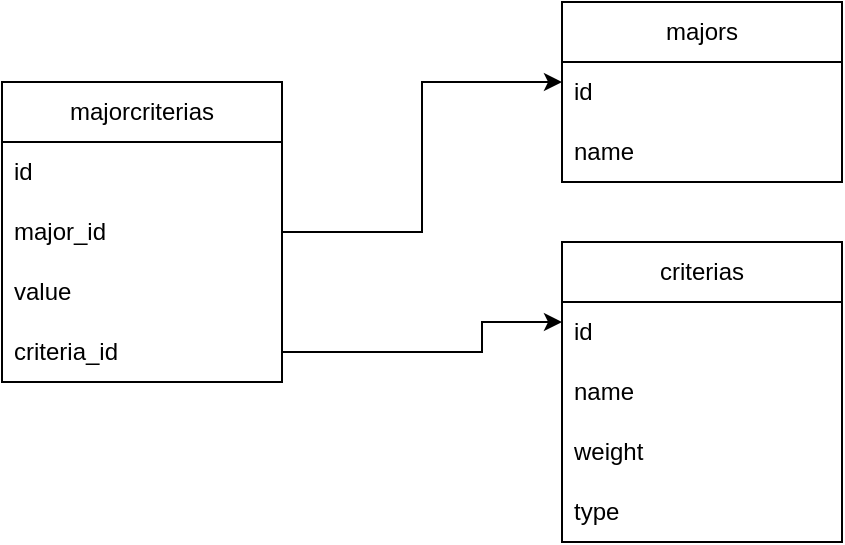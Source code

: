 <mxfile version="28.2.2">
  <diagram name="Page-1" id="QgwPKnj3uCHkpMIFQydL">
    <mxGraphModel dx="864" dy="474" grid="1" gridSize="10" guides="1" tooltips="1" connect="1" arrows="1" fold="1" page="1" pageScale="1" pageWidth="850" pageHeight="1100" math="0" shadow="0">
      <root>
        <mxCell id="0" />
        <mxCell id="1" parent="0" />
        <mxCell id="SAb-0HX3Cb_YJlKQr_8D-1" value="majorcriterias" style="swimlane;fontStyle=0;childLayout=stackLayout;horizontal=1;startSize=30;horizontalStack=0;resizeParent=1;resizeParentMax=0;resizeLast=0;collapsible=1;marginBottom=0;whiteSpace=wrap;html=1;" parent="1" vertex="1">
          <mxGeometry x="160" y="80" width="140" height="150" as="geometry" />
        </mxCell>
        <mxCell id="SAb-0HX3Cb_YJlKQr_8D-2" value="id" style="text;strokeColor=none;fillColor=none;align=left;verticalAlign=middle;spacingLeft=4;spacingRight=4;overflow=hidden;points=[[0,0.5],[1,0.5]];portConstraint=eastwest;rotatable=0;whiteSpace=wrap;html=1;" parent="SAb-0HX3Cb_YJlKQr_8D-1" vertex="1">
          <mxGeometry y="30" width="140" height="30" as="geometry" />
        </mxCell>
        <mxCell id="SAb-0HX3Cb_YJlKQr_8D-3" value="major_id" style="text;strokeColor=none;fillColor=none;align=left;verticalAlign=middle;spacingLeft=4;spacingRight=4;overflow=hidden;points=[[0,0.5],[1,0.5]];portConstraint=eastwest;rotatable=0;whiteSpace=wrap;html=1;" parent="SAb-0HX3Cb_YJlKQr_8D-1" vertex="1">
          <mxGeometry y="60" width="140" height="30" as="geometry" />
        </mxCell>
        <mxCell id="SAb-0HX3Cb_YJlKQr_8D-4" value="value" style="text;strokeColor=none;fillColor=none;align=left;verticalAlign=middle;spacingLeft=4;spacingRight=4;overflow=hidden;points=[[0,0.5],[1,0.5]];portConstraint=eastwest;rotatable=0;whiteSpace=wrap;html=1;" parent="SAb-0HX3Cb_YJlKQr_8D-1" vertex="1">
          <mxGeometry y="90" width="140" height="30" as="geometry" />
        </mxCell>
        <mxCell id="SAb-0HX3Cb_YJlKQr_8D-5" value="criteria_id" style="text;strokeColor=none;fillColor=none;align=left;verticalAlign=middle;spacingLeft=4;spacingRight=4;overflow=hidden;points=[[0,0.5],[1,0.5]];portConstraint=eastwest;rotatable=0;whiteSpace=wrap;html=1;" parent="SAb-0HX3Cb_YJlKQr_8D-1" vertex="1">
          <mxGeometry y="120" width="140" height="30" as="geometry" />
        </mxCell>
        <mxCell id="SAb-0HX3Cb_YJlKQr_8D-6" value="majors" style="swimlane;fontStyle=0;childLayout=stackLayout;horizontal=1;startSize=30;horizontalStack=0;resizeParent=1;resizeParentMax=0;resizeLast=0;collapsible=1;marginBottom=0;whiteSpace=wrap;html=1;" parent="1" vertex="1">
          <mxGeometry x="440" y="40" width="140" height="90" as="geometry" />
        </mxCell>
        <mxCell id="SAb-0HX3Cb_YJlKQr_8D-7" value="id" style="text;strokeColor=none;fillColor=none;align=left;verticalAlign=middle;spacingLeft=4;spacingRight=4;overflow=hidden;points=[[0,0.5],[1,0.5]];portConstraint=eastwest;rotatable=0;whiteSpace=wrap;html=1;" parent="SAb-0HX3Cb_YJlKQr_8D-6" vertex="1">
          <mxGeometry y="30" width="140" height="30" as="geometry" />
        </mxCell>
        <mxCell id="SAb-0HX3Cb_YJlKQr_8D-8" value="name" style="text;strokeColor=none;fillColor=none;align=left;verticalAlign=middle;spacingLeft=4;spacingRight=4;overflow=hidden;points=[[0,0.5],[1,0.5]];portConstraint=eastwest;rotatable=0;whiteSpace=wrap;html=1;" parent="SAb-0HX3Cb_YJlKQr_8D-6" vertex="1">
          <mxGeometry y="60" width="140" height="30" as="geometry" />
        </mxCell>
        <mxCell id="SAb-0HX3Cb_YJlKQr_8D-10" value="criterias" style="swimlane;fontStyle=0;childLayout=stackLayout;horizontal=1;startSize=30;horizontalStack=0;resizeParent=1;resizeParentMax=0;resizeLast=0;collapsible=1;marginBottom=0;whiteSpace=wrap;html=1;" parent="1" vertex="1">
          <mxGeometry x="440" y="160" width="140" height="150" as="geometry" />
        </mxCell>
        <mxCell id="SAb-0HX3Cb_YJlKQr_8D-11" value="id" style="text;strokeColor=none;fillColor=none;align=left;verticalAlign=middle;spacingLeft=4;spacingRight=4;overflow=hidden;points=[[0,0.5],[1,0.5]];portConstraint=eastwest;rotatable=0;whiteSpace=wrap;html=1;" parent="SAb-0HX3Cb_YJlKQr_8D-10" vertex="1">
          <mxGeometry y="30" width="140" height="30" as="geometry" />
        </mxCell>
        <mxCell id="SAb-0HX3Cb_YJlKQr_8D-12" value="name" style="text;strokeColor=none;fillColor=none;align=left;verticalAlign=middle;spacingLeft=4;spacingRight=4;overflow=hidden;points=[[0,0.5],[1,0.5]];portConstraint=eastwest;rotatable=0;whiteSpace=wrap;html=1;" parent="SAb-0HX3Cb_YJlKQr_8D-10" vertex="1">
          <mxGeometry y="60" width="140" height="30" as="geometry" />
        </mxCell>
        <mxCell id="SAb-0HX3Cb_YJlKQr_8D-13" value="weight" style="text;strokeColor=none;fillColor=none;align=left;verticalAlign=middle;spacingLeft=4;spacingRight=4;overflow=hidden;points=[[0,0.5],[1,0.5]];portConstraint=eastwest;rotatable=0;whiteSpace=wrap;html=1;" parent="SAb-0HX3Cb_YJlKQr_8D-10" vertex="1">
          <mxGeometry y="90" width="140" height="30" as="geometry" />
        </mxCell>
        <mxCell id="SAb-0HX3Cb_YJlKQr_8D-14" value="type" style="text;strokeColor=none;fillColor=none;align=left;verticalAlign=middle;spacingLeft=4;spacingRight=4;overflow=hidden;points=[[0,0.5],[1,0.5]];portConstraint=eastwest;rotatable=0;whiteSpace=wrap;html=1;" parent="SAb-0HX3Cb_YJlKQr_8D-10" vertex="1">
          <mxGeometry y="120" width="140" height="30" as="geometry" />
        </mxCell>
        <mxCell id="C9aXR8G9PZehWUS-iKtw-1" value="" style="endArrow=classic;html=1;rounded=0;exitX=1;exitY=0.5;exitDx=0;exitDy=0;" edge="1" parent="1" source="SAb-0HX3Cb_YJlKQr_8D-3">
          <mxGeometry width="50" height="50" relative="1" as="geometry">
            <mxPoint x="390" y="130" as="sourcePoint" />
            <mxPoint x="440" y="80" as="targetPoint" />
            <Array as="points">
              <mxPoint x="370" y="155" />
              <mxPoint x="370" y="80" />
            </Array>
          </mxGeometry>
        </mxCell>
        <mxCell id="C9aXR8G9PZehWUS-iKtw-2" value="" style="endArrow=classic;html=1;rounded=0;exitX=1;exitY=0.5;exitDx=0;exitDy=0;" edge="1" parent="1" source="SAb-0HX3Cb_YJlKQr_8D-5">
          <mxGeometry width="50" height="50" relative="1" as="geometry">
            <mxPoint x="390" y="250" as="sourcePoint" />
            <mxPoint x="440" y="200" as="targetPoint" />
            <Array as="points">
              <mxPoint x="400" y="215" />
              <mxPoint x="400" y="200" />
            </Array>
          </mxGeometry>
        </mxCell>
      </root>
    </mxGraphModel>
  </diagram>
</mxfile>
